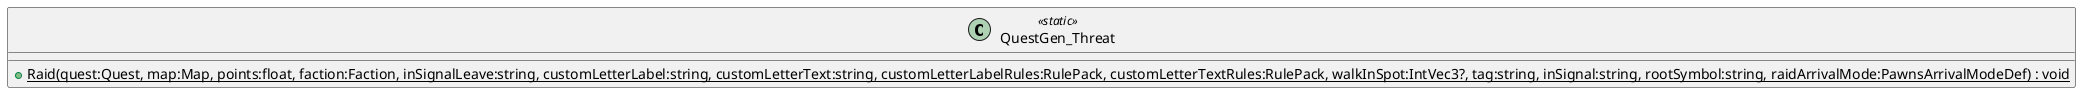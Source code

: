 @startuml
class QuestGen_Threat <<static>> {
    + {static} Raid(quest:Quest, map:Map, points:float, faction:Faction, inSignalLeave:string, customLetterLabel:string, customLetterText:string, customLetterLabelRules:RulePack, customLetterTextRules:RulePack, walkInSpot:IntVec3?, tag:string, inSignal:string, rootSymbol:string, raidArrivalMode:PawnsArrivalModeDef) : void
}
@enduml
